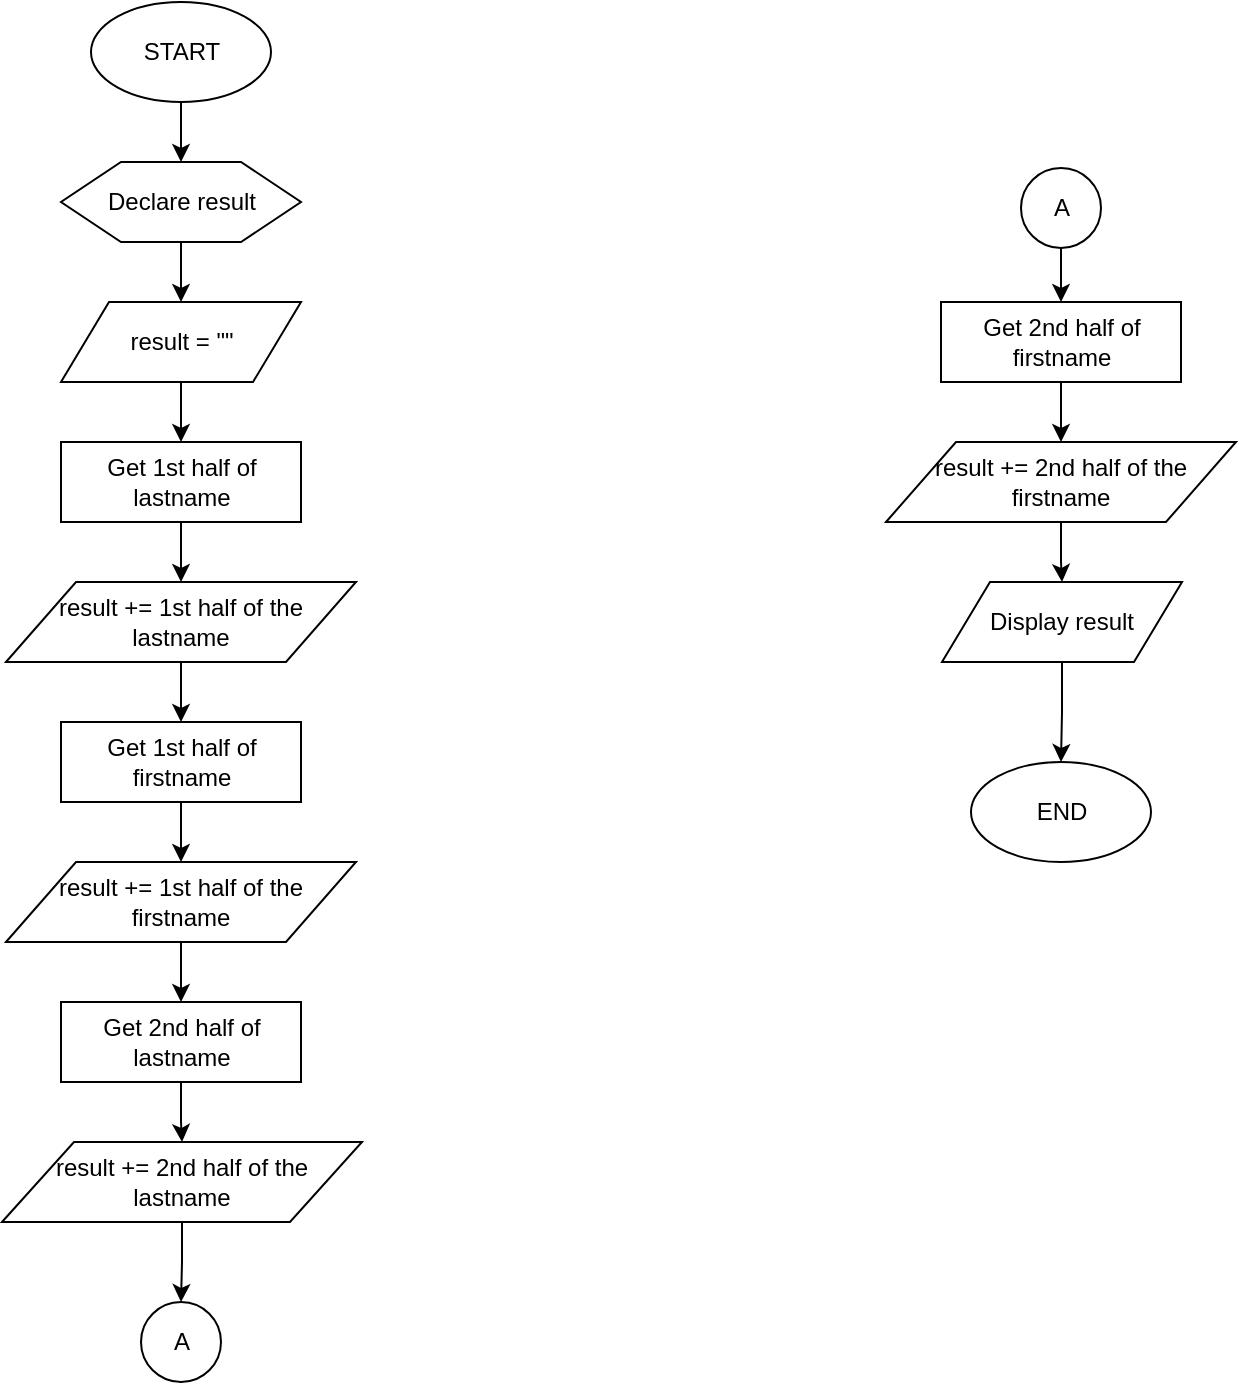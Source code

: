 <mxfile version="12.3.9" type="github" pages="1">
  <diagram id="tKq-PNQoLgjXwotRGvOu" name="Page-1">
    <mxGraphModel dx="868" dy="479" grid="1" gridSize="10" guides="1" tooltips="1" connect="1" arrows="1" fold="1" page="1" pageScale="1" pageWidth="850" pageHeight="1100" math="0" shadow="0">
      <root>
        <mxCell id="0"/>
        <mxCell id="1" parent="0"/>
        <mxCell id="2xqBIA8EhVuY8ZuM8lAk-5" style="edgeStyle=orthogonalEdgeStyle;rounded=0;orthogonalLoop=1;jettySize=auto;html=1;entryX=0.5;entryY=0;entryDx=0;entryDy=0;" edge="1" parent="1" source="Al4_i8qXC6JvfPQWfUHI-1" target="2xqBIA8EhVuY8ZuM8lAk-1">
          <mxGeometry relative="1" as="geometry"/>
        </mxCell>
        <mxCell id="Al4_i8qXC6JvfPQWfUHI-1" value="START" style="ellipse;whiteSpace=wrap;html=1;" parent="1" vertex="1">
          <mxGeometry x="182.5" y="80" width="90" height="50" as="geometry"/>
        </mxCell>
        <mxCell id="2xqBIA8EhVuY8ZuM8lAk-6" style="edgeStyle=orthogonalEdgeStyle;rounded=0;orthogonalLoop=1;jettySize=auto;html=1;entryX=0.5;entryY=0;entryDx=0;entryDy=0;" edge="1" parent="1" source="2xqBIA8EhVuY8ZuM8lAk-1" target="2xqBIA8EhVuY8ZuM8lAk-2">
          <mxGeometry relative="1" as="geometry"/>
        </mxCell>
        <mxCell id="2xqBIA8EhVuY8ZuM8lAk-1" value="Declare result" style="shape=hexagon;perimeter=hexagonPerimeter2;whiteSpace=wrap;html=1;" vertex="1" parent="1">
          <mxGeometry x="167.5" y="160" width="120" height="40" as="geometry"/>
        </mxCell>
        <mxCell id="2xqBIA8EhVuY8ZuM8lAk-7" style="edgeStyle=orthogonalEdgeStyle;rounded=0;orthogonalLoop=1;jettySize=auto;html=1;entryX=0.5;entryY=0;entryDx=0;entryDy=0;" edge="1" parent="1" source="2xqBIA8EhVuY8ZuM8lAk-2" target="2xqBIA8EhVuY8ZuM8lAk-3">
          <mxGeometry relative="1" as="geometry"/>
        </mxCell>
        <mxCell id="2xqBIA8EhVuY8ZuM8lAk-2" value="result = &quot;&quot;" style="shape=parallelogram;perimeter=parallelogramPerimeter;whiteSpace=wrap;html=1;" vertex="1" parent="1">
          <mxGeometry x="167.5" y="230" width="120" height="40" as="geometry"/>
        </mxCell>
        <mxCell id="2xqBIA8EhVuY8ZuM8lAk-8" style="edgeStyle=orthogonalEdgeStyle;rounded=0;orthogonalLoop=1;jettySize=auto;html=1;entryX=0.5;entryY=0;entryDx=0;entryDy=0;" edge="1" parent="1" source="2xqBIA8EhVuY8ZuM8lAk-3" target="2xqBIA8EhVuY8ZuM8lAk-4">
          <mxGeometry relative="1" as="geometry"/>
        </mxCell>
        <mxCell id="2xqBIA8EhVuY8ZuM8lAk-3" value="Get 1st half of lastname" style="rounded=0;whiteSpace=wrap;html=1;" vertex="1" parent="1">
          <mxGeometry x="167.5" y="300" width="120" height="40" as="geometry"/>
        </mxCell>
        <mxCell id="2xqBIA8EhVuY8ZuM8lAk-11" style="edgeStyle=orthogonalEdgeStyle;rounded=0;orthogonalLoop=1;jettySize=auto;html=1;entryX=0.5;entryY=0;entryDx=0;entryDy=0;" edge="1" parent="1" source="2xqBIA8EhVuY8ZuM8lAk-4" target="2xqBIA8EhVuY8ZuM8lAk-9">
          <mxGeometry relative="1" as="geometry"/>
        </mxCell>
        <mxCell id="2xqBIA8EhVuY8ZuM8lAk-4" value="result += 1st half of the lastname" style="shape=parallelogram;perimeter=parallelogramPerimeter;whiteSpace=wrap;html=1;" vertex="1" parent="1">
          <mxGeometry x="140" y="370" width="175" height="40" as="geometry"/>
        </mxCell>
        <mxCell id="2xqBIA8EhVuY8ZuM8lAk-12" style="edgeStyle=orthogonalEdgeStyle;rounded=0;orthogonalLoop=1;jettySize=auto;html=1;entryX=0.5;entryY=0;entryDx=0;entryDy=0;" edge="1" parent="1" source="2xqBIA8EhVuY8ZuM8lAk-9" target="2xqBIA8EhVuY8ZuM8lAk-10">
          <mxGeometry relative="1" as="geometry"/>
        </mxCell>
        <mxCell id="2xqBIA8EhVuY8ZuM8lAk-9" value="Get 1st half of firstname" style="rounded=0;whiteSpace=wrap;html=1;" vertex="1" parent="1">
          <mxGeometry x="167.5" y="440" width="120" height="40" as="geometry"/>
        </mxCell>
        <mxCell id="2xqBIA8EhVuY8ZuM8lAk-26" style="edgeStyle=orthogonalEdgeStyle;rounded=0;orthogonalLoop=1;jettySize=auto;html=1;entryX=0.5;entryY=0;entryDx=0;entryDy=0;" edge="1" parent="1" source="2xqBIA8EhVuY8ZuM8lAk-10" target="2xqBIA8EhVuY8ZuM8lAk-13">
          <mxGeometry relative="1" as="geometry"/>
        </mxCell>
        <mxCell id="2xqBIA8EhVuY8ZuM8lAk-10" value="result += 1st half of the firstname" style="shape=parallelogram;perimeter=parallelogramPerimeter;whiteSpace=wrap;html=1;" vertex="1" parent="1">
          <mxGeometry x="140" y="510" width="175" height="40" as="geometry"/>
        </mxCell>
        <mxCell id="2xqBIA8EhVuY8ZuM8lAk-27" style="edgeStyle=orthogonalEdgeStyle;rounded=0;orthogonalLoop=1;jettySize=auto;html=1;" edge="1" parent="1" source="2xqBIA8EhVuY8ZuM8lAk-13" target="2xqBIA8EhVuY8ZuM8lAk-14">
          <mxGeometry relative="1" as="geometry"/>
        </mxCell>
        <mxCell id="2xqBIA8EhVuY8ZuM8lAk-13" value="Get 2nd half of lastname" style="rounded=0;whiteSpace=wrap;html=1;" vertex="1" parent="1">
          <mxGeometry x="167.5" y="580" width="120" height="40" as="geometry"/>
        </mxCell>
        <mxCell id="2xqBIA8EhVuY8ZuM8lAk-18" style="edgeStyle=orthogonalEdgeStyle;rounded=0;orthogonalLoop=1;jettySize=auto;html=1;entryX=0.5;entryY=0;entryDx=0;entryDy=0;" edge="1" parent="1" source="2xqBIA8EhVuY8ZuM8lAk-14" target="2xqBIA8EhVuY8ZuM8lAk-17">
          <mxGeometry relative="1" as="geometry"/>
        </mxCell>
        <mxCell id="2xqBIA8EhVuY8ZuM8lAk-14" value="result += 2nd half of the lastname" style="shape=parallelogram;perimeter=parallelogramPerimeter;whiteSpace=wrap;html=1;" vertex="1" parent="1">
          <mxGeometry x="138" y="650" width="180" height="40" as="geometry"/>
        </mxCell>
        <mxCell id="2xqBIA8EhVuY8ZuM8lAk-21" style="edgeStyle=orthogonalEdgeStyle;rounded=0;orthogonalLoop=1;jettySize=auto;html=1;entryX=0.5;entryY=0;entryDx=0;entryDy=0;" edge="1" parent="1" source="2xqBIA8EhVuY8ZuM8lAk-15" target="2xqBIA8EhVuY8ZuM8lAk-16">
          <mxGeometry relative="1" as="geometry"/>
        </mxCell>
        <mxCell id="2xqBIA8EhVuY8ZuM8lAk-15" value="Get 2nd half of firstname" style="rounded=0;whiteSpace=wrap;html=1;" vertex="1" parent="1">
          <mxGeometry x="607.5" y="230" width="120" height="40" as="geometry"/>
        </mxCell>
        <mxCell id="2xqBIA8EhVuY8ZuM8lAk-25" style="edgeStyle=orthogonalEdgeStyle;rounded=0;orthogonalLoop=1;jettySize=auto;html=1;entryX=0.5;entryY=0;entryDx=0;entryDy=0;" edge="1" parent="1" source="2xqBIA8EhVuY8ZuM8lAk-16" target="2xqBIA8EhVuY8ZuM8lAk-23">
          <mxGeometry relative="1" as="geometry"/>
        </mxCell>
        <mxCell id="2xqBIA8EhVuY8ZuM8lAk-16" value="result += 2nd half of the firstname" style="shape=parallelogram;perimeter=parallelogramPerimeter;whiteSpace=wrap;html=1;" vertex="1" parent="1">
          <mxGeometry x="580" y="300" width="175" height="40" as="geometry"/>
        </mxCell>
        <mxCell id="2xqBIA8EhVuY8ZuM8lAk-17" value="A" style="ellipse;whiteSpace=wrap;html=1;aspect=fixed;" vertex="1" parent="1">
          <mxGeometry x="207.5" y="730" width="40" height="40" as="geometry"/>
        </mxCell>
        <mxCell id="2xqBIA8EhVuY8ZuM8lAk-20" style="edgeStyle=orthogonalEdgeStyle;rounded=0;orthogonalLoop=1;jettySize=auto;html=1;entryX=0.5;entryY=0;entryDx=0;entryDy=0;" edge="1" parent="1" source="2xqBIA8EhVuY8ZuM8lAk-19" target="2xqBIA8EhVuY8ZuM8lAk-15">
          <mxGeometry relative="1" as="geometry"/>
        </mxCell>
        <mxCell id="2xqBIA8EhVuY8ZuM8lAk-19" value="A" style="ellipse;whiteSpace=wrap;html=1;aspect=fixed;" vertex="1" parent="1">
          <mxGeometry x="647.5" y="163" width="40" height="40" as="geometry"/>
        </mxCell>
        <mxCell id="2xqBIA8EhVuY8ZuM8lAk-22" value="END" style="ellipse;whiteSpace=wrap;html=1;" vertex="1" parent="1">
          <mxGeometry x="622.5" y="460" width="90" height="50" as="geometry"/>
        </mxCell>
        <mxCell id="2xqBIA8EhVuY8ZuM8lAk-24" style="edgeStyle=orthogonalEdgeStyle;rounded=0;orthogonalLoop=1;jettySize=auto;html=1;entryX=0.5;entryY=0;entryDx=0;entryDy=0;" edge="1" parent="1" source="2xqBIA8EhVuY8ZuM8lAk-23" target="2xqBIA8EhVuY8ZuM8lAk-22">
          <mxGeometry relative="1" as="geometry"/>
        </mxCell>
        <mxCell id="2xqBIA8EhVuY8ZuM8lAk-23" value="Display result" style="shape=parallelogram;perimeter=parallelogramPerimeter;whiteSpace=wrap;html=1;" vertex="1" parent="1">
          <mxGeometry x="608" y="370" width="120" height="40" as="geometry"/>
        </mxCell>
      </root>
    </mxGraphModel>
  </diagram>
</mxfile>
